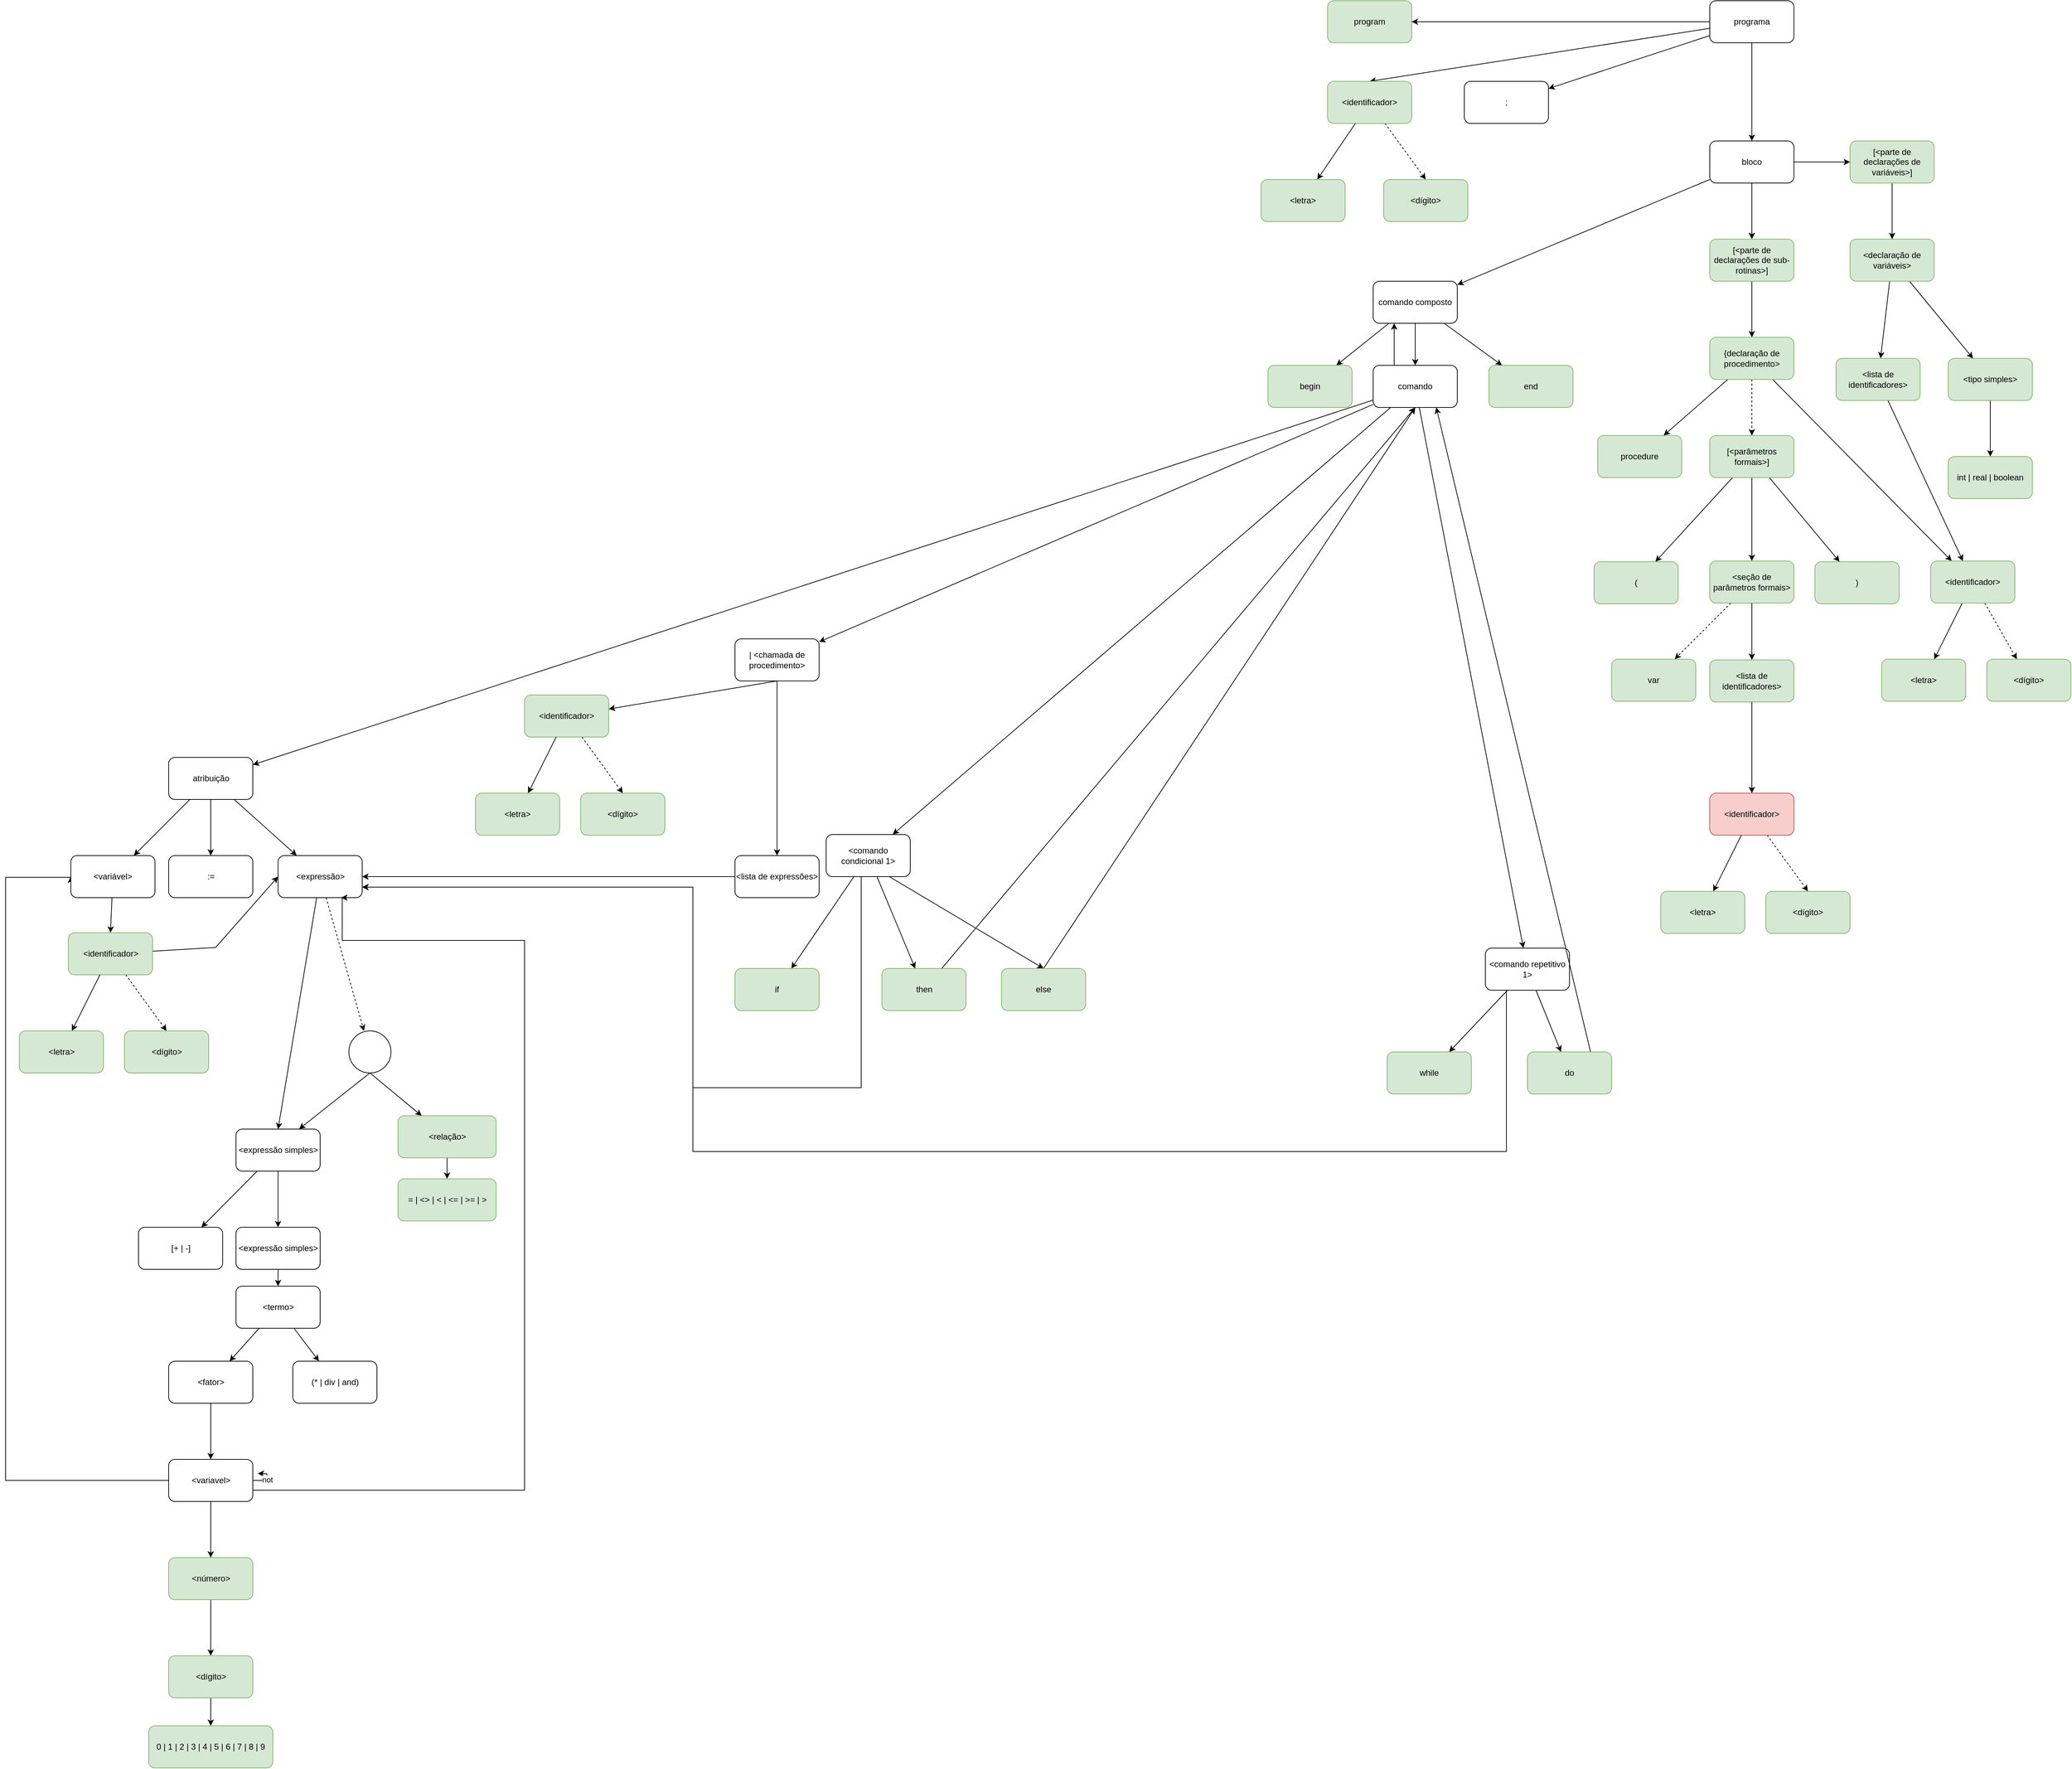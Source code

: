 <mxfile version="12.1.7" type="device" pages="1"><diagram id="MVIseH_2LVg4DSzPg-SN" name="Page-1"><mxGraphModel dx="3355" dy="1577" grid="1" gridSize="10" guides="1" tooltips="1" connect="1" arrows="1" fold="1" page="1" pageScale="1" pageWidth="850" pageHeight="1100" math="0" shadow="0"><root><mxCell id="0"/><mxCell id="1" parent="0"/><mxCell id="xdt0ppqi4faAFa-hkbsk-4" value="" style="rounded=0;orthogonalLoop=1;jettySize=auto;html=1;" parent="1" source="xdt0ppqi4faAFa-hkbsk-1" target="xdt0ppqi4faAFa-hkbsk-3" edge="1"><mxGeometry relative="1" as="geometry"/></mxCell><mxCell id="xdt0ppqi4faAFa-hkbsk-158" value="" style="edgeStyle=none;rounded=0;orthogonalLoop=1;jettySize=auto;html=1;" parent="1" source="xdt0ppqi4faAFa-hkbsk-1" target="xdt0ppqi4faAFa-hkbsk-157" edge="1"><mxGeometry relative="1" as="geometry"/></mxCell><mxCell id="xdt0ppqi4faAFa-hkbsk-160" value="" style="edgeStyle=none;rounded=0;orthogonalLoop=1;jettySize=auto;html=1;" parent="1" source="xdt0ppqi4faAFa-hkbsk-1" target="xdt0ppqi4faAFa-hkbsk-159" edge="1"><mxGeometry relative="1" as="geometry"/></mxCell><mxCell id="xdt0ppqi4faAFa-hkbsk-167" style="edgeStyle=none;rounded=0;orthogonalLoop=1;jettySize=auto;html=1;entryX=0.5;entryY=0;entryDx=0;entryDy=0;" parent="1" source="xdt0ppqi4faAFa-hkbsk-1" target="xdt0ppqi4faAFa-hkbsk-163" edge="1"><mxGeometry relative="1" as="geometry"/></mxCell><mxCell id="xdt0ppqi4faAFa-hkbsk-1" value="programa" style="rounded=1;whiteSpace=wrap;html=1;" parent="1" vertex="1"><mxGeometry x="470" y="-150" width="120" height="60" as="geometry"/></mxCell><mxCell id="xdt0ppqi4faAFa-hkbsk-159" value=";" style="rounded=1;whiteSpace=wrap;html=1;" parent="1" vertex="1"><mxGeometry x="120" y="-35" width="120" height="60" as="geometry"/></mxCell><mxCell id="xdt0ppqi4faAFa-hkbsk-157" value="program" style="rounded=1;whiteSpace=wrap;html=1;fillColor=#d5e8d4;strokeColor=#82b366;" parent="1" vertex="1"><mxGeometry x="-75" y="-150" width="120" height="60" as="geometry"/></mxCell><mxCell id="xdt0ppqi4faAFa-hkbsk-6" value="" style="edgeStyle=orthogonalEdgeStyle;rounded=0;orthogonalLoop=1;jettySize=auto;html=1;" parent="1" source="xdt0ppqi4faAFa-hkbsk-3" target="xdt0ppqi4faAFa-hkbsk-5" edge="1"><mxGeometry relative="1" as="geometry"/></mxCell><mxCell id="xdt0ppqi4faAFa-hkbsk-25" value="" style="edgeStyle=none;rounded=0;orthogonalLoop=1;jettySize=auto;html=1;" parent="1" source="xdt0ppqi4faAFa-hkbsk-3" target="xdt0ppqi4faAFa-hkbsk-24" edge="1"><mxGeometry relative="1" as="geometry"/></mxCell><mxCell id="xdt0ppqi4faAFa-hkbsk-58" value="" style="edgeStyle=none;rounded=0;orthogonalLoop=1;jettySize=auto;html=1;" parent="1" source="xdt0ppqi4faAFa-hkbsk-3" target="xdt0ppqi4faAFa-hkbsk-57" edge="1"><mxGeometry relative="1" as="geometry"/></mxCell><mxCell id="xdt0ppqi4faAFa-hkbsk-3" value="bloco" style="rounded=1;whiteSpace=wrap;html=1;" parent="1" vertex="1"><mxGeometry x="470" y="50" width="120" height="60" as="geometry"/></mxCell><mxCell id="xdt0ppqi4faAFa-hkbsk-60" value="" style="edgeStyle=none;rounded=0;orthogonalLoop=1;jettySize=auto;html=1;" parent="1" source="xdt0ppqi4faAFa-hkbsk-57" target="xdt0ppqi4faAFa-hkbsk-59" edge="1"><mxGeometry relative="1" as="geometry"/></mxCell><mxCell id="xdt0ppqi4faAFa-hkbsk-62" value="" style="edgeStyle=none;rounded=0;orthogonalLoop=1;jettySize=auto;html=1;" parent="1" source="xdt0ppqi4faAFa-hkbsk-57" target="xdt0ppqi4faAFa-hkbsk-61" edge="1"><mxGeometry relative="1" as="geometry"/></mxCell><mxCell id="xdt0ppqi4faAFa-hkbsk-64" value="" style="edgeStyle=none;rounded=0;orthogonalLoop=1;jettySize=auto;html=1;" parent="1" source="xdt0ppqi4faAFa-hkbsk-57" target="xdt0ppqi4faAFa-hkbsk-63" edge="1"><mxGeometry relative="1" as="geometry"/></mxCell><mxCell id="xdt0ppqi4faAFa-hkbsk-57" value="comando composto" style="rounded=1;whiteSpace=wrap;html=1;" parent="1" vertex="1"><mxGeometry x="-10" y="250" width="120" height="60" as="geometry"/></mxCell><mxCell id="xdt0ppqi4faAFa-hkbsk-66" value="" style="edgeStyle=none;rounded=0;orthogonalLoop=1;jettySize=auto;html=1;" parent="1" source="xdt0ppqi4faAFa-hkbsk-63" target="xdt0ppqi4faAFa-hkbsk-65" edge="1"><mxGeometry relative="1" as="geometry"/></mxCell><mxCell id="xdt0ppqi4faAFa-hkbsk-68" value="" style="edgeStyle=none;rounded=0;orthogonalLoop=1;jettySize=auto;html=1;" parent="1" source="xdt0ppqi4faAFa-hkbsk-63" target="xdt0ppqi4faAFa-hkbsk-67" edge="1"><mxGeometry relative="1" as="geometry"/></mxCell><mxCell id="xdt0ppqi4faAFa-hkbsk-69" style="edgeStyle=none;rounded=0;orthogonalLoop=1;jettySize=auto;html=1;exitX=0.25;exitY=0;exitDx=0;exitDy=0;entryX=0.25;entryY=1;entryDx=0;entryDy=0;" parent="1" source="xdt0ppqi4faAFa-hkbsk-63" target="xdt0ppqi4faAFa-hkbsk-57" edge="1"><mxGeometry relative="1" as="geometry"/></mxCell><mxCell id="xdt0ppqi4faAFa-hkbsk-71" value="" style="edgeStyle=none;rounded=0;orthogonalLoop=1;jettySize=auto;html=1;" parent="1" source="xdt0ppqi4faAFa-hkbsk-63" target="xdt0ppqi4faAFa-hkbsk-70" edge="1"><mxGeometry relative="1" as="geometry"/></mxCell><mxCell id="xdt0ppqi4faAFa-hkbsk-73" value="" style="edgeStyle=none;rounded=0;orthogonalLoop=1;jettySize=auto;html=1;" parent="1" source="xdt0ppqi4faAFa-hkbsk-63" target="xdt0ppqi4faAFa-hkbsk-72" edge="1"><mxGeometry relative="1" as="geometry"/></mxCell><mxCell id="xdt0ppqi4faAFa-hkbsk-63" value="comando" style="rounded=1;whiteSpace=wrap;html=1;" parent="1" vertex="1"><mxGeometry x="-10" y="370" width="120" height="60" as="geometry"/></mxCell><mxCell id="xdt0ppqi4faAFa-hkbsk-148" value="" style="edgeStyle=none;rounded=0;orthogonalLoop=1;jettySize=auto;html=1;" parent="1" source="xdt0ppqi4faAFa-hkbsk-72" target="xdt0ppqi4faAFa-hkbsk-147" edge="1"><mxGeometry relative="1" as="geometry"/></mxCell><mxCell id="xdt0ppqi4faAFa-hkbsk-151" style="edgeStyle=orthogonalEdgeStyle;rounded=0;orthogonalLoop=1;jettySize=auto;html=1;exitX=0.25;exitY=1;exitDx=0;exitDy=0;entryX=1;entryY=0.75;entryDx=0;entryDy=0;" parent="1" source="xdt0ppqi4faAFa-hkbsk-72" target="xdt0ppqi4faAFa-hkbsk-80" edge="1"><mxGeometry relative="1" as="geometry"><mxPoint x="-740" y="1401" as="targetPoint"/><Array as="points"><mxPoint x="180" y="1491"/><mxPoint x="-980" y="1491"/><mxPoint x="-980" y="1114"/></Array></mxGeometry></mxCell><mxCell id="xdt0ppqi4faAFa-hkbsk-155" value="" style="edgeStyle=none;rounded=0;orthogonalLoop=1;jettySize=auto;html=1;" parent="1" source="xdt0ppqi4faAFa-hkbsk-72" target="xdt0ppqi4faAFa-hkbsk-154" edge="1"><mxGeometry relative="1" as="geometry"/></mxCell><mxCell id="xdt0ppqi4faAFa-hkbsk-72" value="&amp;lt;comando repetitivo 1&amp;gt;" style="rounded=1;whiteSpace=wrap;html=1;" parent="1" vertex="1"><mxGeometry x="150" y="1201" width="120" height="60" as="geometry"/></mxCell><mxCell id="xdt0ppqi4faAFa-hkbsk-156" style="edgeStyle=none;rounded=0;orthogonalLoop=1;jettySize=auto;html=1;exitX=0.75;exitY=0;exitDx=0;exitDy=0;entryX=0.75;entryY=1;entryDx=0;entryDy=0;" parent="1" source="xdt0ppqi4faAFa-hkbsk-154" target="xdt0ppqi4faAFa-hkbsk-63" edge="1"><mxGeometry relative="1" as="geometry"/></mxCell><mxCell id="xdt0ppqi4faAFa-hkbsk-154" value="do" style="rounded=1;whiteSpace=wrap;html=1;fillColor=#d5e8d4;strokeColor=#82b366;" parent="1" vertex="1"><mxGeometry x="210" y="1349" width="120" height="60" as="geometry"/></mxCell><mxCell id="xdt0ppqi4faAFa-hkbsk-147" value="while" style="rounded=1;whiteSpace=wrap;html=1;fillColor=#d5e8d4;strokeColor=#82b366;" parent="1" vertex="1"><mxGeometry x="10" y="1349" width="120" height="60" as="geometry"/></mxCell><mxCell id="xdt0ppqi4faAFa-hkbsk-136" value="" style="edgeStyle=none;rounded=0;orthogonalLoop=1;jettySize=auto;html=1;" parent="1" source="xdt0ppqi4faAFa-hkbsk-70" target="xdt0ppqi4faAFa-hkbsk-135" edge="1"><mxGeometry relative="1" as="geometry"/></mxCell><mxCell id="xdt0ppqi4faAFa-hkbsk-137" style="edgeStyle=orthogonalEdgeStyle;rounded=0;orthogonalLoop=1;jettySize=auto;html=1;exitX=0.25;exitY=1;exitDx=0;exitDy=0;entryX=1;entryY=0.75;entryDx=0;entryDy=0;" parent="1" source="xdt0ppqi4faAFa-hkbsk-70" target="xdt0ppqi4faAFa-hkbsk-80" edge="1"><mxGeometry relative="1" as="geometry"><Array as="points"><mxPoint x="-740" y="1400"/><mxPoint x="-980" y="1400"/><mxPoint x="-980" y="1114"/></Array></mxGeometry></mxCell><mxCell id="xdt0ppqi4faAFa-hkbsk-141" value="" style="edgeStyle=none;rounded=0;orthogonalLoop=1;jettySize=auto;html=1;" parent="1" source="xdt0ppqi4faAFa-hkbsk-70" target="xdt0ppqi4faAFa-hkbsk-140" edge="1"><mxGeometry relative="1" as="geometry"/></mxCell><mxCell id="xdt0ppqi4faAFa-hkbsk-145" style="edgeStyle=none;rounded=0;orthogonalLoop=1;jettySize=auto;html=1;exitX=0.75;exitY=1;exitDx=0;exitDy=0;entryX=0.5;entryY=0;entryDx=0;entryDy=0;" parent="1" source="xdt0ppqi4faAFa-hkbsk-70" target="xdt0ppqi4faAFa-hkbsk-144" edge="1"><mxGeometry relative="1" as="geometry"/></mxCell><mxCell id="xdt0ppqi4faAFa-hkbsk-70" value="&amp;lt;comando condicional 1&amp;gt;" style="rounded=1;whiteSpace=wrap;html=1;" parent="1" vertex="1"><mxGeometry x="-790" y="1039" width="120" height="60" as="geometry"/></mxCell><mxCell id="xdt0ppqi4faAFa-hkbsk-143" style="edgeStyle=none;rounded=0;orthogonalLoop=1;jettySize=auto;html=1;entryX=0.5;entryY=1;entryDx=0;entryDy=0;" parent="1" source="xdt0ppqi4faAFa-hkbsk-140" target="xdt0ppqi4faAFa-hkbsk-63" edge="1"><mxGeometry relative="1" as="geometry"/></mxCell><mxCell id="xdt0ppqi4faAFa-hkbsk-140" value="then" style="rounded=1;whiteSpace=wrap;html=1;fillColor=#d5e8d4;strokeColor=#82b366;" parent="1" vertex="1"><mxGeometry x="-710.5" y="1230" width="120" height="60" as="geometry"/></mxCell><mxCell id="xdt0ppqi4faAFa-hkbsk-135" value="if" style="rounded=1;whiteSpace=wrap;html=1;fillColor=#d5e8d4;strokeColor=#82b366;" parent="1" vertex="1"><mxGeometry x="-920" y="1230" width="120" height="60" as="geometry"/></mxCell><mxCell id="xdt0ppqi4faAFa-hkbsk-133" style="edgeStyle=none;rounded=0;orthogonalLoop=1;jettySize=auto;html=1;entryX=0.5;entryY=0;entryDx=0;entryDy=0;" parent="1" source="xdt0ppqi4faAFa-hkbsk-67" target="xdt0ppqi4faAFa-hkbsk-131" edge="1"><mxGeometry relative="1" as="geometry"/></mxCell><mxCell id="xdt0ppqi4faAFa-hkbsk-67" value="| &amp;lt;chamada de procedimento&amp;gt;" style="rounded=1;whiteSpace=wrap;html=1;" parent="1" vertex="1"><mxGeometry x="-920" y="760" width="120" height="60" as="geometry"/></mxCell><mxCell id="xdt0ppqi4faAFa-hkbsk-134" style="edgeStyle=none;rounded=0;orthogonalLoop=1;jettySize=auto;html=1;entryX=1;entryY=0.5;entryDx=0;entryDy=0;" parent="1" source="xdt0ppqi4faAFa-hkbsk-131" target="xdt0ppqi4faAFa-hkbsk-80" edge="1"><mxGeometry relative="1" as="geometry"/></mxCell><mxCell id="xdt0ppqi4faAFa-hkbsk-131" value="&amp;lt;lista de expressões&amp;gt;" style="rounded=1;whiteSpace=wrap;html=1;" parent="1" vertex="1"><mxGeometry x="-920" y="1069" width="120" height="60" as="geometry"/></mxCell><mxCell id="xdt0ppqi4faAFa-hkbsk-75" value="" style="edgeStyle=none;rounded=0;orthogonalLoop=1;jettySize=auto;html=1;" parent="1" source="xdt0ppqi4faAFa-hkbsk-65" target="xdt0ppqi4faAFa-hkbsk-74" edge="1"><mxGeometry relative="1" as="geometry"/></mxCell><mxCell id="xdt0ppqi4faAFa-hkbsk-77" value="" style="edgeStyle=none;rounded=0;orthogonalLoop=1;jettySize=auto;html=1;" parent="1" source="xdt0ppqi4faAFa-hkbsk-65" target="xdt0ppqi4faAFa-hkbsk-76" edge="1"><mxGeometry relative="1" as="geometry"/></mxCell><mxCell id="xdt0ppqi4faAFa-hkbsk-81" value="" style="edgeStyle=none;rounded=0;orthogonalLoop=1;jettySize=auto;html=1;" parent="1" source="xdt0ppqi4faAFa-hkbsk-65" target="xdt0ppqi4faAFa-hkbsk-80" edge="1"><mxGeometry relative="1" as="geometry"/></mxCell><mxCell id="xdt0ppqi4faAFa-hkbsk-65" value="atribuição" style="rounded=1;whiteSpace=wrap;html=1;" parent="1" vertex="1"><mxGeometry x="-1727.5" y="929" width="120" height="60" as="geometry"/></mxCell><mxCell id="xdt0ppqi4faAFa-hkbsk-90" value="" style="edgeStyle=none;rounded=0;orthogonalLoop=1;jettySize=auto;html=1;entryX=0.5;entryY=0;entryDx=0;entryDy=0;" parent="1" source="xdt0ppqi4faAFa-hkbsk-80" target="xdt0ppqi4faAFa-hkbsk-99" edge="1"><mxGeometry relative="1" as="geometry"><mxPoint x="-1564.3" y="1319" as="targetPoint"/></mxGeometry></mxCell><mxCell id="xdt0ppqi4faAFa-hkbsk-92" value="" style="edgeStyle=none;rounded=0;orthogonalLoop=1;jettySize=auto;html=1;dashed=1;" parent="1" source="xdt0ppqi4faAFa-hkbsk-80" target="xdt0ppqi4faAFa-hkbsk-91" edge="1"><mxGeometry relative="1" as="geometry"/></mxCell><mxCell id="xdt0ppqi4faAFa-hkbsk-80" value="&amp;lt;expressão&amp;gt;" style="rounded=1;whiteSpace=wrap;html=1;" parent="1" vertex="1"><mxGeometry x="-1571.5" y="1069" width="120" height="60" as="geometry"/></mxCell><mxCell id="xdt0ppqi4faAFa-hkbsk-94" value="" style="edgeStyle=none;rounded=0;orthogonalLoop=1;jettySize=auto;html=1;exitX=0.5;exitY=1;exitDx=0;exitDy=0;" parent="1" source="xdt0ppqi4faAFa-hkbsk-91" target="xdt0ppqi4faAFa-hkbsk-93" edge="1"><mxGeometry relative="1" as="geometry"/></mxCell><mxCell id="xdt0ppqi4faAFa-hkbsk-95" style="edgeStyle=none;rounded=0;orthogonalLoop=1;jettySize=auto;html=1;entryX=0.75;entryY=0;entryDx=0;entryDy=0;exitX=0.5;exitY=1;exitDx=0;exitDy=0;" parent="1" source="xdt0ppqi4faAFa-hkbsk-91" target="xdt0ppqi4faAFa-hkbsk-99" edge="1"><mxGeometry relative="1" as="geometry"><mxPoint x="-1511.5" y="1349" as="targetPoint"/></mxGeometry></mxCell><mxCell id="xdt0ppqi4faAFa-hkbsk-91" value="" style="rounded=1;whiteSpace=wrap;html=1;arcSize=50;" parent="1" vertex="1"><mxGeometry x="-1470.5" y="1319" width="60" height="60" as="geometry"/></mxCell><mxCell id="xdt0ppqi4faAFa-hkbsk-97" value="" style="edgeStyle=none;rounded=0;orthogonalLoop=1;jettySize=auto;html=1;dashed=1;strokeColor=none;" parent="1" source="xdt0ppqi4faAFa-hkbsk-93" target="xdt0ppqi4faAFa-hkbsk-96" edge="1"><mxGeometry relative="1" as="geometry"/></mxCell><mxCell id="xdt0ppqi4faAFa-hkbsk-98" style="edgeStyle=none;rounded=0;orthogonalLoop=1;jettySize=auto;html=1;entryX=0.5;entryY=0;entryDx=0;entryDy=0;" parent="1" source="xdt0ppqi4faAFa-hkbsk-93" target="xdt0ppqi4faAFa-hkbsk-96" edge="1"><mxGeometry relative="1" as="geometry"/></mxCell><mxCell id="xdt0ppqi4faAFa-hkbsk-93" value="&amp;lt;relação&amp;gt;" style="rounded=1;whiteSpace=wrap;html=1;fillColor=#d5e8d4;strokeColor=#82b366;" parent="1" vertex="1"><mxGeometry x="-1400.5" y="1440" width="140" height="60" as="geometry"/></mxCell><mxCell id="xdt0ppqi4faAFa-hkbsk-96" value="= | &amp;lt;&amp;gt; | &amp;lt; | &amp;lt;= | &amp;gt;= | &amp;gt;" style="rounded=1;whiteSpace=wrap;html=1;fillColor=#d5e8d4;strokeColor=#82b366;" parent="1" vertex="1"><mxGeometry x="-1400.5" y="1530" width="140" height="60" as="geometry"/></mxCell><mxCell id="xdt0ppqi4faAFa-hkbsk-102" value="" style="edgeStyle=none;rounded=0;orthogonalLoop=1;jettySize=auto;html=1;" parent="1" source="xdt0ppqi4faAFa-hkbsk-99" target="xdt0ppqi4faAFa-hkbsk-101" edge="1"><mxGeometry relative="1" as="geometry"/></mxCell><mxCell id="xdt0ppqi4faAFa-hkbsk-104" value="" style="edgeStyle=none;rounded=0;orthogonalLoop=1;jettySize=auto;html=1;" parent="1" source="xdt0ppqi4faAFa-hkbsk-99" target="xdt0ppqi4faAFa-hkbsk-103" edge="1"><mxGeometry relative="1" as="geometry"/></mxCell><mxCell id="xdt0ppqi4faAFa-hkbsk-99" value="&amp;lt;expressão simples&amp;gt;" style="rounded=1;whiteSpace=wrap;html=1;" parent="1" vertex="1"><mxGeometry x="-1631.5" y="1459" width="120" height="60" as="geometry"/></mxCell><mxCell id="xdt0ppqi4faAFa-hkbsk-103" value="[+ | -]" style="rounded=1;whiteSpace=wrap;html=1;" parent="1" vertex="1"><mxGeometry x="-1770.5" y="1599" width="120" height="60" as="geometry"/></mxCell><mxCell id="xdt0ppqi4faAFa-hkbsk-108" value="" style="edgeStyle=none;rounded=0;orthogonalLoop=1;jettySize=auto;html=1;" parent="1" source="xdt0ppqi4faAFa-hkbsk-101" target="xdt0ppqi4faAFa-hkbsk-107" edge="1"><mxGeometry relative="1" as="geometry"/></mxCell><mxCell id="xdt0ppqi4faAFa-hkbsk-101" value="&amp;lt;expressão simples&amp;gt;" style="rounded=1;whiteSpace=wrap;html=1;" parent="1" vertex="1"><mxGeometry x="-1631.5" y="1599" width="120" height="60" as="geometry"/></mxCell><mxCell id="xdt0ppqi4faAFa-hkbsk-110" value="" style="edgeStyle=none;rounded=0;orthogonalLoop=1;jettySize=auto;html=1;" parent="1" source="xdt0ppqi4faAFa-hkbsk-107" target="xdt0ppqi4faAFa-hkbsk-109" edge="1"><mxGeometry relative="1" as="geometry"/></mxCell><mxCell id="xdt0ppqi4faAFa-hkbsk-112" value="" style="edgeStyle=none;rounded=0;orthogonalLoop=1;jettySize=auto;html=1;" parent="1" source="xdt0ppqi4faAFa-hkbsk-107" target="xdt0ppqi4faAFa-hkbsk-111" edge="1"><mxGeometry relative="1" as="geometry"/></mxCell><mxCell id="xdt0ppqi4faAFa-hkbsk-107" value="&amp;lt;termo&amp;gt;" style="rounded=1;whiteSpace=wrap;html=1;" parent="1" vertex="1"><mxGeometry x="-1631.5" y="1683" width="120" height="60" as="geometry"/></mxCell><mxCell id="xdt0ppqi4faAFa-hkbsk-111" value="(* | div | and)" style="rounded=1;whiteSpace=wrap;html=1;" parent="1" vertex="1"><mxGeometry x="-1550.5" y="1790" width="120" height="60" as="geometry"/></mxCell><mxCell id="xdt0ppqi4faAFa-hkbsk-114" value="" style="edgeStyle=none;rounded=0;orthogonalLoop=1;jettySize=auto;html=1;" parent="1" source="xdt0ppqi4faAFa-hkbsk-109" target="xdt0ppqi4faAFa-hkbsk-113" edge="1"><mxGeometry relative="1" as="geometry"/></mxCell><mxCell id="xdt0ppqi4faAFa-hkbsk-109" value="&amp;lt;fator&amp;gt;" style="rounded=1;whiteSpace=wrap;html=1;" parent="1" vertex="1"><mxGeometry x="-1727.5" y="1790" width="120" height="60" as="geometry"/></mxCell><mxCell id="xdt0ppqi4faAFa-hkbsk-115" style="edgeStyle=orthogonalEdgeStyle;rounded=0;orthogonalLoop=1;jettySize=auto;html=1;entryX=0;entryY=0.5;entryDx=0;entryDy=0;" parent="1" source="xdt0ppqi4faAFa-hkbsk-113" target="xdt0ppqi4faAFa-hkbsk-74" edge="1"><mxGeometry relative="1" as="geometry"><Array as="points"><mxPoint x="-1960" y="1960"/><mxPoint x="-1960" y="1100"/></Array></mxGeometry></mxCell><mxCell id="xdt0ppqi4faAFa-hkbsk-116" value="not" style="edgeStyle=orthogonalEdgeStyle;rounded=0;orthogonalLoop=1;jettySize=auto;html=1;" parent="1" source="xdt0ppqi4faAFa-hkbsk-113" edge="1"><mxGeometry relative="1" as="geometry"><mxPoint x="-1600.5" y="1950" as="targetPoint"/></mxGeometry></mxCell><mxCell id="xdt0ppqi4faAFa-hkbsk-118" value="" style="edgeStyle=orthogonalEdgeStyle;rounded=0;orthogonalLoop=1;jettySize=auto;html=1;" parent="1" source="xdt0ppqi4faAFa-hkbsk-113" target="xdt0ppqi4faAFa-hkbsk-117" edge="1"><mxGeometry relative="1" as="geometry"/></mxCell><mxCell id="xdt0ppqi4faAFa-hkbsk-119" style="edgeStyle=orthogonalEdgeStyle;rounded=0;orthogonalLoop=1;jettySize=auto;html=1;exitX=1;exitY=0.75;exitDx=0;exitDy=0;entryX=0.75;entryY=1;entryDx=0;entryDy=0;" parent="1" source="xdt0ppqi4faAFa-hkbsk-113" target="xdt0ppqi4faAFa-hkbsk-80" edge="1"><mxGeometry relative="1" as="geometry"><Array as="points"><mxPoint x="-1220" y="1974"/><mxPoint x="-1220" y="1190"/><mxPoint x="-1480" y="1190"/></Array></mxGeometry></mxCell><mxCell id="xdt0ppqi4faAFa-hkbsk-113" value="&amp;lt;variavel&amp;gt;" style="rounded=1;whiteSpace=wrap;html=1;" parent="1" vertex="1"><mxGeometry x="-1727.5" y="1930" width="120" height="60" as="geometry"/></mxCell><mxCell id="xdt0ppqi4faAFa-hkbsk-122" value="" style="edgeStyle=orthogonalEdgeStyle;rounded=0;orthogonalLoop=1;jettySize=auto;html=1;" parent="1" source="xdt0ppqi4faAFa-hkbsk-117" target="xdt0ppqi4faAFa-hkbsk-121" edge="1"><mxGeometry relative="1" as="geometry"/></mxCell><mxCell id="xdt0ppqi4faAFa-hkbsk-117" value="&amp;lt;número&amp;gt;" style="rounded=1;whiteSpace=wrap;html=1;fillColor=#d5e8d4;strokeColor=#82b366;" parent="1" vertex="1"><mxGeometry x="-1727.5" y="2070" width="120" height="60" as="geometry"/></mxCell><mxCell id="xdt0ppqi4faAFa-hkbsk-124" value="" style="edgeStyle=orthogonalEdgeStyle;rounded=0;orthogonalLoop=1;jettySize=auto;html=1;" parent="1" source="xdt0ppqi4faAFa-hkbsk-121" target="xdt0ppqi4faAFa-hkbsk-123" edge="1"><mxGeometry relative="1" as="geometry"/></mxCell><mxCell id="xdt0ppqi4faAFa-hkbsk-121" value="&amp;lt;dígito&amp;gt;" style="rounded=1;whiteSpace=wrap;html=1;fillColor=#d5e8d4;strokeColor=#82b366;" parent="1" vertex="1"><mxGeometry x="-1727.5" y="2210" width="120" height="60" as="geometry"/></mxCell><mxCell id="xdt0ppqi4faAFa-hkbsk-123" value="0 | 1 | 2 | 3 | 4 | 5 | 6 | 7 | 8 | 9" style="rounded=1;whiteSpace=wrap;html=1;fillColor=#d5e8d4;strokeColor=#82b366;" parent="1" vertex="1"><mxGeometry x="-1756" y="2310" width="177" height="60" as="geometry"/></mxCell><mxCell id="xdt0ppqi4faAFa-hkbsk-76" value=":=" style="rounded=1;whiteSpace=wrap;html=1;" parent="1" vertex="1"><mxGeometry x="-1727.5" y="1069" width="120" height="60" as="geometry"/></mxCell><mxCell id="xdt0ppqi4faAFa-hkbsk-87" style="edgeStyle=none;rounded=0;orthogonalLoop=1;jettySize=auto;html=1;entryX=0.5;entryY=0;entryDx=0;entryDy=0;" parent="1" source="xdt0ppqi4faAFa-hkbsk-74" target="xdt0ppqi4faAFa-hkbsk-83" edge="1"><mxGeometry relative="1" as="geometry"/></mxCell><mxCell id="xdt0ppqi4faAFa-hkbsk-74" value="&amp;lt;variável&amp;gt;" style="rounded=1;whiteSpace=wrap;html=1;" parent="1" vertex="1"><mxGeometry x="-1867" y="1069" width="120" height="60" as="geometry"/></mxCell><mxCell id="xdt0ppqi4faAFa-hkbsk-61" value="end" style="rounded=1;whiteSpace=wrap;html=1;fillColor=#d5e8d4;strokeColor=#82b366;" parent="1" vertex="1"><mxGeometry x="155" y="370" width="120" height="60" as="geometry"/></mxCell><mxCell id="xdt0ppqi4faAFa-hkbsk-59" value="begin" style="rounded=1;whiteSpace=wrap;html=1;fillColor=#d5e8d4;strokeColor=#82b366;" parent="1" vertex="1"><mxGeometry x="-160" y="370" width="120" height="60" as="geometry"/></mxCell><mxCell id="xdt0ppqi4faAFa-hkbsk-27" value="" style="edgeStyle=none;rounded=0;orthogonalLoop=1;jettySize=auto;html=1;" parent="1" source="xdt0ppqi4faAFa-hkbsk-24" target="xdt0ppqi4faAFa-hkbsk-26" edge="1"><mxGeometry relative="1" as="geometry"/></mxCell><mxCell id="xdt0ppqi4faAFa-hkbsk-24" value="[&amp;lt;parte de declarações de sub-rotinas&amp;gt;]" style="rounded=1;whiteSpace=wrap;html=1;fillColor=#d5e8d4;strokeColor=#82b366;" parent="1" vertex="1"><mxGeometry x="470" y="190" width="120" height="60" as="geometry"/></mxCell><mxCell id="xdt0ppqi4faAFa-hkbsk-29" value="" style="edgeStyle=none;rounded=0;orthogonalLoop=1;jettySize=auto;html=1;" parent="1" source="xdt0ppqi4faAFa-hkbsk-26" target="xdt0ppqi4faAFa-hkbsk-28" edge="1"><mxGeometry relative="1" as="geometry"/></mxCell><mxCell id="xdt0ppqi4faAFa-hkbsk-30" style="edgeStyle=none;rounded=0;orthogonalLoop=1;jettySize=auto;html=1;entryX=0.25;entryY=0;entryDx=0;entryDy=0;" parent="1" source="xdt0ppqi4faAFa-hkbsk-26" target="xdt0ppqi4faAFa-hkbsk-17" edge="1"><mxGeometry relative="1" as="geometry"/></mxCell><mxCell id="xdt0ppqi4faAFa-hkbsk-32" value="" style="edgeStyle=none;rounded=0;orthogonalLoop=1;jettySize=auto;html=1;dashed=1;" parent="1" source="xdt0ppqi4faAFa-hkbsk-26" target="xdt0ppqi4faAFa-hkbsk-31" edge="1"><mxGeometry relative="1" as="geometry"/></mxCell><mxCell id="xdt0ppqi4faAFa-hkbsk-26" value="{declaração de procedimento&amp;gt;" style="rounded=1;whiteSpace=wrap;html=1;fillColor=#d5e8d4;strokeColor=#82b366;" parent="1" vertex="1"><mxGeometry x="470" y="330" width="120" height="60" as="geometry"/></mxCell><mxCell id="xdt0ppqi4faAFa-hkbsk-34" value="" style="edgeStyle=none;rounded=0;orthogonalLoop=1;jettySize=auto;html=1;" parent="1" source="xdt0ppqi4faAFa-hkbsk-31" target="xdt0ppqi4faAFa-hkbsk-33" edge="1"><mxGeometry relative="1" as="geometry"/></mxCell><mxCell id="xdt0ppqi4faAFa-hkbsk-36" value="" style="edgeStyle=none;rounded=0;orthogonalLoop=1;jettySize=auto;html=1;" parent="1" source="xdt0ppqi4faAFa-hkbsk-31" target="xdt0ppqi4faAFa-hkbsk-35" edge="1"><mxGeometry relative="1" as="geometry"/></mxCell><mxCell id="xdt0ppqi4faAFa-hkbsk-38" value="" style="edgeStyle=none;rounded=0;orthogonalLoop=1;jettySize=auto;html=1;" parent="1" source="xdt0ppqi4faAFa-hkbsk-31" target="xdt0ppqi4faAFa-hkbsk-37" edge="1"><mxGeometry relative="1" as="geometry"/></mxCell><mxCell id="xdt0ppqi4faAFa-hkbsk-31" value="[&amp;lt;parâmetros formais&amp;gt;]" style="rounded=1;whiteSpace=wrap;html=1;fillColor=#d5e8d4;strokeColor=#82b366;" parent="1" vertex="1"><mxGeometry x="470" y="470" width="120" height="60" as="geometry"/></mxCell><mxCell id="xdt0ppqi4faAFa-hkbsk-40" value="" style="edgeStyle=none;rounded=0;orthogonalLoop=1;jettySize=auto;html=1;dashed=1;" parent="1" source="xdt0ppqi4faAFa-hkbsk-37" target="xdt0ppqi4faAFa-hkbsk-39" edge="1"><mxGeometry relative="1" as="geometry"/></mxCell><mxCell id="xdt0ppqi4faAFa-hkbsk-37" value="&amp;lt;seção de parâmetros formais&amp;gt;" style="rounded=1;whiteSpace=wrap;html=1;fillColor=#d5e8d4;strokeColor=#82b366;" parent="1" vertex="1"><mxGeometry x="470" y="649" width="120" height="60" as="geometry"/></mxCell><mxCell id="xdt0ppqi4faAFa-hkbsk-53" style="edgeStyle=none;rounded=0;orthogonalLoop=1;jettySize=auto;html=1;exitX=0.5;exitY=1;exitDx=0;exitDy=0;entryX=0.5;entryY=0;entryDx=0;entryDy=0;" parent="1" source="xdt0ppqi4faAFa-hkbsk-37" target="xdt0ppqi4faAFa-hkbsk-47" edge="1"><mxGeometry relative="1" as="geometry"><mxPoint x="530" y="849" as="sourcePoint"/></mxGeometry></mxCell><mxCell id="xdt0ppqi4faAFa-hkbsk-39" value="var" style="rounded=1;whiteSpace=wrap;html=1;fillColor=#d5e8d4;strokeColor=#82b366;" parent="1" vertex="1"><mxGeometry x="330" y="789" width="120" height="60" as="geometry"/></mxCell><mxCell id="xdt0ppqi4faAFa-hkbsk-35" value=")" style="rounded=1;whiteSpace=wrap;html=1;fillColor=#d5e8d4;strokeColor=#82b366;" parent="1" vertex="1"><mxGeometry x="620" y="650" width="120" height="60" as="geometry"/></mxCell><mxCell id="xdt0ppqi4faAFa-hkbsk-33" value="(" style="rounded=1;whiteSpace=wrap;html=1;fillColor=#d5e8d4;strokeColor=#82b366;" parent="1" vertex="1"><mxGeometry x="305" y="650" width="120" height="60" as="geometry"/></mxCell><mxCell id="xdt0ppqi4faAFa-hkbsk-28" value="procedure" style="rounded=1;whiteSpace=wrap;html=1;fillColor=#d5e8d4;strokeColor=#82b366;" parent="1" vertex="1"><mxGeometry x="310" y="470" width="120" height="60" as="geometry"/></mxCell><mxCell id="xdt0ppqi4faAFa-hkbsk-8" value="" style="edgeStyle=orthogonalEdgeStyle;rounded=0;orthogonalLoop=1;jettySize=auto;html=1;" parent="1" source="xdt0ppqi4faAFa-hkbsk-5" target="xdt0ppqi4faAFa-hkbsk-7" edge="1"><mxGeometry relative="1" as="geometry"/></mxCell><mxCell id="xdt0ppqi4faAFa-hkbsk-5" value="[&amp;lt;parte de declarações de variáveis&amp;gt;]" style="rounded=1;whiteSpace=wrap;html=1;fillColor=#d5e8d4;strokeColor=#82b366;" parent="1" vertex="1"><mxGeometry x="670" y="50" width="120" height="60" as="geometry"/></mxCell><mxCell id="xdt0ppqi4faAFa-hkbsk-12" value="" style="edgeStyle=none;rounded=0;orthogonalLoop=1;jettySize=auto;html=1;" parent="1" source="xdt0ppqi4faAFa-hkbsk-7" target="xdt0ppqi4faAFa-hkbsk-11" edge="1"><mxGeometry relative="1" as="geometry"/></mxCell><mxCell id="xdt0ppqi4faAFa-hkbsk-16" value="" style="edgeStyle=none;rounded=0;orthogonalLoop=1;jettySize=auto;html=1;" parent="1" source="xdt0ppqi4faAFa-hkbsk-7" target="xdt0ppqi4faAFa-hkbsk-15" edge="1"><mxGeometry relative="1" as="geometry"/></mxCell><mxCell id="xdt0ppqi4faAFa-hkbsk-7" value="&amp;lt;declaração de variáveis&amp;gt;" style="rounded=1;whiteSpace=wrap;html=1;fillColor=#d5e8d4;strokeColor=#82b366;" parent="1" vertex="1"><mxGeometry x="670" y="190" width="120" height="60" as="geometry"/></mxCell><mxCell id="xdt0ppqi4faAFa-hkbsk-18" value="" style="edgeStyle=none;rounded=0;orthogonalLoop=1;jettySize=auto;html=1;" parent="1" source="xdt0ppqi4faAFa-hkbsk-15" target="xdt0ppqi4faAFa-hkbsk-17" edge="1"><mxGeometry relative="1" as="geometry"/></mxCell><mxCell id="xdt0ppqi4faAFa-hkbsk-15" value="&amp;lt;lista de identificadores&amp;gt;" style="rounded=1;whiteSpace=wrap;html=1;fillColor=#d5e8d4;strokeColor=#82b366;" parent="1" vertex="1"><mxGeometry x="650" y="360" width="120" height="60" as="geometry"/></mxCell><mxCell id="xdt0ppqi4faAFa-hkbsk-20" value="" style="edgeStyle=none;rounded=0;orthogonalLoop=1;jettySize=auto;html=1;" parent="1" source="xdt0ppqi4faAFa-hkbsk-17" target="xdt0ppqi4faAFa-hkbsk-19" edge="1"><mxGeometry relative="1" as="geometry"/></mxCell><mxCell id="xdt0ppqi4faAFa-hkbsk-22" value="" style="edgeStyle=none;rounded=0;orthogonalLoop=1;jettySize=auto;html=1;dashed=1;" parent="1" source="xdt0ppqi4faAFa-hkbsk-17" target="xdt0ppqi4faAFa-hkbsk-21" edge="1"><mxGeometry relative="1" as="geometry"/></mxCell><mxCell id="xdt0ppqi4faAFa-hkbsk-17" value="&amp;lt;identificador&amp;gt;" style="rounded=1;whiteSpace=wrap;html=1;fillColor=#d5e8d4;strokeColor=#82b366;" parent="1" vertex="1"><mxGeometry x="785" y="649" width="120" height="60" as="geometry"/></mxCell><mxCell id="xdt0ppqi4faAFa-hkbsk-21" value="&amp;lt;dígito&amp;gt;" style="rounded=1;whiteSpace=wrap;html=1;fillColor=#d5e8d4;strokeColor=#82b366;" parent="1" vertex="1"><mxGeometry x="865" y="789" width="120" height="60" as="geometry"/></mxCell><mxCell id="xdt0ppqi4faAFa-hkbsk-19" value="&amp;lt;letra&amp;gt;" style="rounded=1;whiteSpace=wrap;html=1;fillColor=#d5e8d4;strokeColor=#82b366;" parent="1" vertex="1"><mxGeometry x="715" y="789" width="120" height="60" as="geometry"/></mxCell><mxCell id="xdt0ppqi4faAFa-hkbsk-14" value="" style="edgeStyle=none;rounded=0;orthogonalLoop=1;jettySize=auto;html=1;" parent="1" source="xdt0ppqi4faAFa-hkbsk-11" target="xdt0ppqi4faAFa-hkbsk-13" edge="1"><mxGeometry relative="1" as="geometry"/></mxCell><mxCell id="xdt0ppqi4faAFa-hkbsk-11" value="&amp;lt;tipo simples&amp;gt;" style="rounded=1;whiteSpace=wrap;html=1;fillColor=#d5e8d4;strokeColor=#82b366;" parent="1" vertex="1"><mxGeometry x="810" y="360" width="120" height="60" as="geometry"/></mxCell><mxCell id="xdt0ppqi4faAFa-hkbsk-13" value="int | real | boolean" style="rounded=1;whiteSpace=wrap;html=1;fillColor=#d5e8d4;strokeColor=#82b366;" parent="1" vertex="1"><mxGeometry x="810" y="500" width="120" height="60" as="geometry"/></mxCell><mxCell id="xdt0ppqi4faAFa-hkbsk-47" value="&amp;lt;lista de identificadores&amp;gt;" style="rounded=1;whiteSpace=wrap;html=1;fillColor=#d5e8d4;strokeColor=#82b366;" parent="1" vertex="1"><mxGeometry x="470" y="790" width="120" height="60" as="geometry"/></mxCell><mxCell id="xdt0ppqi4faAFa-hkbsk-48" value="" style="edgeStyle=none;rounded=0;orthogonalLoop=1;jettySize=auto;html=1;" parent="1" source="xdt0ppqi4faAFa-hkbsk-47" target="xdt0ppqi4faAFa-hkbsk-49" edge="1"><mxGeometry relative="1" as="geometry"/></mxCell><mxCell id="xdt0ppqi4faAFa-hkbsk-54" style="edgeStyle=none;rounded=0;orthogonalLoop=1;jettySize=auto;html=1;entryX=0.5;entryY=0;entryDx=0;entryDy=0;dashed=1;" parent="1" source="xdt0ppqi4faAFa-hkbsk-49" target="xdt0ppqi4faAFa-hkbsk-52" edge="1"><mxGeometry relative="1" as="geometry"/></mxCell><mxCell id="xdt0ppqi4faAFa-hkbsk-49" value="&amp;lt;identificador&amp;gt;" style="rounded=1;whiteSpace=wrap;html=1;fillColor=#f8cecc;strokeColor=#b85450;" parent="1" vertex="1"><mxGeometry x="470" y="980" width="120" height="60" as="geometry"/></mxCell><mxCell id="xdt0ppqi4faAFa-hkbsk-50" value="" style="edgeStyle=none;rounded=0;orthogonalLoop=1;jettySize=auto;html=1;" parent="1" source="xdt0ppqi4faAFa-hkbsk-49" target="xdt0ppqi4faAFa-hkbsk-51" edge="1"><mxGeometry relative="1" as="geometry"/></mxCell><mxCell id="xdt0ppqi4faAFa-hkbsk-51" value="&amp;lt;letra&amp;gt;" style="rounded=1;whiteSpace=wrap;html=1;fillColor=#d5e8d4;strokeColor=#82b366;" parent="1" vertex="1"><mxGeometry x="400" y="1120" width="120" height="60" as="geometry"/></mxCell><mxCell id="xdt0ppqi4faAFa-hkbsk-52" value="&amp;lt;dígito&amp;gt;" style="rounded=1;whiteSpace=wrap;html=1;fillColor=#d5e8d4;strokeColor=#82b366;" parent="1" vertex="1"><mxGeometry x="550" y="1120" width="120" height="60" as="geometry"/></mxCell><mxCell id="xdt0ppqi4faAFa-hkbsk-82" style="edgeStyle=none;rounded=0;orthogonalLoop=1;jettySize=auto;html=1;entryX=0.5;entryY=0;entryDx=0;entryDy=0;dashed=1;" parent="1" source="xdt0ppqi4faAFa-hkbsk-83" target="xdt0ppqi4faAFa-hkbsk-86" edge="1"><mxGeometry relative="1" as="geometry"/></mxCell><mxCell id="xdt0ppqi4faAFa-hkbsk-88" style="edgeStyle=none;rounded=0;orthogonalLoop=1;jettySize=auto;html=1;entryX=0;entryY=0.5;entryDx=0;entryDy=0;" parent="1" source="xdt0ppqi4faAFa-hkbsk-83" target="xdt0ppqi4faAFa-hkbsk-80" edge="1"><mxGeometry relative="1" as="geometry"><Array as="points"><mxPoint x="-1660.5" y="1200"/></Array></mxGeometry></mxCell><mxCell id="xdt0ppqi4faAFa-hkbsk-83" value="&amp;lt;identificador&amp;gt;" style="rounded=1;whiteSpace=wrap;html=1;fillColor=#d5e8d4;strokeColor=#82b366;" parent="1" vertex="1"><mxGeometry x="-1870.5" y="1179" width="120" height="60" as="geometry"/></mxCell><mxCell id="xdt0ppqi4faAFa-hkbsk-84" value="" style="edgeStyle=none;rounded=0;orthogonalLoop=1;jettySize=auto;html=1;" parent="1" source="xdt0ppqi4faAFa-hkbsk-83" target="xdt0ppqi4faAFa-hkbsk-85" edge="1"><mxGeometry relative="1" as="geometry"/></mxCell><mxCell id="xdt0ppqi4faAFa-hkbsk-85" value="&amp;lt;letra&amp;gt;" style="rounded=1;whiteSpace=wrap;html=1;fillColor=#d5e8d4;strokeColor=#82b366;" parent="1" vertex="1"><mxGeometry x="-1940.5" y="1319" width="120" height="60" as="geometry"/></mxCell><mxCell id="xdt0ppqi4faAFa-hkbsk-86" value="&amp;lt;dígito&amp;gt;" style="rounded=1;whiteSpace=wrap;html=1;fillColor=#d5e8d4;strokeColor=#82b366;" parent="1" vertex="1"><mxGeometry x="-1790.5" y="1319" width="120" height="60" as="geometry"/></mxCell><mxCell id="xdt0ppqi4faAFa-hkbsk-125" value="" style="edgeStyle=none;rounded=0;orthogonalLoop=1;jettySize=auto;html=1;exitX=0.5;exitY=1;exitDx=0;exitDy=0;" parent="1" source="xdt0ppqi4faAFa-hkbsk-67" target="xdt0ppqi4faAFa-hkbsk-127" edge="1"><mxGeometry relative="1" as="geometry"><mxPoint x="-925" y="860" as="sourcePoint"/></mxGeometry></mxCell><mxCell id="xdt0ppqi4faAFa-hkbsk-126" style="edgeStyle=none;rounded=0;orthogonalLoop=1;jettySize=auto;html=1;entryX=0.5;entryY=0;entryDx=0;entryDy=0;dashed=1;" parent="1" source="xdt0ppqi4faAFa-hkbsk-127" target="xdt0ppqi4faAFa-hkbsk-130" edge="1"><mxGeometry relative="1" as="geometry"/></mxCell><mxCell id="xdt0ppqi4faAFa-hkbsk-127" value="&amp;lt;identificador&amp;gt;" style="rounded=1;whiteSpace=wrap;html=1;fillColor=#d5e8d4;strokeColor=#82b366;" parent="1" vertex="1"><mxGeometry x="-1220" y="840" width="120" height="60" as="geometry"/></mxCell><mxCell id="xdt0ppqi4faAFa-hkbsk-128" value="" style="edgeStyle=none;rounded=0;orthogonalLoop=1;jettySize=auto;html=1;" parent="1" source="xdt0ppqi4faAFa-hkbsk-127" target="xdt0ppqi4faAFa-hkbsk-129" edge="1"><mxGeometry relative="1" as="geometry"/></mxCell><mxCell id="xdt0ppqi4faAFa-hkbsk-129" value="&amp;lt;letra&amp;gt;" style="rounded=1;whiteSpace=wrap;html=1;fillColor=#d5e8d4;strokeColor=#82b366;" parent="1" vertex="1"><mxGeometry x="-1290" y="980" width="120" height="60" as="geometry"/></mxCell><mxCell id="xdt0ppqi4faAFa-hkbsk-130" value="&amp;lt;dígito&amp;gt;" style="rounded=1;whiteSpace=wrap;html=1;fillColor=#d5e8d4;strokeColor=#82b366;" parent="1" vertex="1"><mxGeometry x="-1140" y="980" width="120" height="60" as="geometry"/></mxCell><mxCell id="xdt0ppqi4faAFa-hkbsk-146" style="edgeStyle=none;rounded=0;orthogonalLoop=1;jettySize=auto;html=1;exitX=0.5;exitY=0;exitDx=0;exitDy=0;entryX=0.5;entryY=1;entryDx=0;entryDy=0;" parent="1" source="xdt0ppqi4faAFa-hkbsk-144" target="xdt0ppqi4faAFa-hkbsk-63" edge="1"><mxGeometry relative="1" as="geometry"/></mxCell><mxCell id="xdt0ppqi4faAFa-hkbsk-144" value="else" style="rounded=1;whiteSpace=wrap;html=1;fillColor=#d5e8d4;strokeColor=#82b366;" parent="1" vertex="1"><mxGeometry x="-540" y="1230" width="120" height="60" as="geometry"/></mxCell><mxCell id="xdt0ppqi4faAFa-hkbsk-162" style="edgeStyle=none;rounded=0;orthogonalLoop=1;jettySize=auto;html=1;entryX=0.5;entryY=0;entryDx=0;entryDy=0;dashed=1;" parent="1" source="xdt0ppqi4faAFa-hkbsk-163" target="xdt0ppqi4faAFa-hkbsk-166" edge="1"><mxGeometry relative="1" as="geometry"/></mxCell><mxCell id="xdt0ppqi4faAFa-hkbsk-163" value="&amp;lt;identificador&amp;gt;" style="rounded=1;whiteSpace=wrap;html=1;fillColor=#d5e8d4;strokeColor=#82b366;" parent="1" vertex="1"><mxGeometry x="-75" y="-35" width="120" height="60" as="geometry"/></mxCell><mxCell id="xdt0ppqi4faAFa-hkbsk-164" value="" style="edgeStyle=none;rounded=0;orthogonalLoop=1;jettySize=auto;html=1;" parent="1" source="xdt0ppqi4faAFa-hkbsk-163" target="xdt0ppqi4faAFa-hkbsk-165" edge="1"><mxGeometry relative="1" as="geometry"/></mxCell><mxCell id="xdt0ppqi4faAFa-hkbsk-165" value="&amp;lt;letra&amp;gt;" style="rounded=1;whiteSpace=wrap;html=1;fillColor=#d5e8d4;strokeColor=#82b366;" parent="1" vertex="1"><mxGeometry x="-170" y="105" width="120" height="60" as="geometry"/></mxCell><mxCell id="xdt0ppqi4faAFa-hkbsk-166" value="&amp;lt;dígito&amp;gt;" style="rounded=1;whiteSpace=wrap;html=1;fillColor=#d5e8d4;strokeColor=#82b366;" parent="1" vertex="1"><mxGeometry x="5" y="105" width="120" height="60" as="geometry"/></mxCell></root></mxGraphModel></diagram></mxfile>